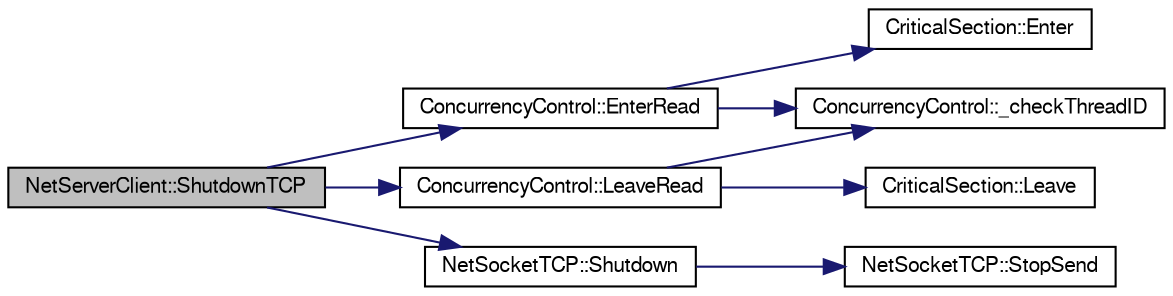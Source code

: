 digraph G
{
  edge [fontname="FreeSans",fontsize="10",labelfontname="FreeSans",labelfontsize="10"];
  node [fontname="FreeSans",fontsize="10",shape=record];
  rankdir=LR;
  Node1 [label="NetServerClient::ShutdownTCP",height=0.2,width=0.4,color="black", fillcolor="grey75", style="filled" fontcolor="black"];
  Node1 -> Node2 [color="midnightblue",fontsize="10",style="solid",fontname="FreeSans"];
  Node2 [label="ConcurrencyControl::EnterRead",height=0.2,width=0.4,color="black", fillcolor="white", style="filled",URL="$class_concurrency_control.html#abe8b564fe7bc17347992097100ea9221"];
  Node2 -> Node3 [color="midnightblue",fontsize="10",style="solid",fontname="FreeSans"];
  Node3 [label="ConcurrencyControl::_checkThreadID",height=0.2,width=0.4,color="black", fillcolor="white", style="filled",URL="$class_concurrency_control.html#ac604c1d64a32144473304d098763e383"];
  Node2 -> Node4 [color="midnightblue",fontsize="10",style="solid",fontname="FreeSans"];
  Node4 [label="CriticalSection::Enter",height=0.2,width=0.4,color="black", fillcolor="white", style="filled",URL="$class_critical_section.html#a509be5342b2f07ae06e1af5d9e08b871"];
  Node1 -> Node5 [color="midnightblue",fontsize="10",style="solid",fontname="FreeSans"];
  Node5 [label="ConcurrencyControl::LeaveRead",height=0.2,width=0.4,color="black", fillcolor="white", style="filled",URL="$class_concurrency_control.html#ab4c521c9021970df157fd9d8dd6b3964"];
  Node5 -> Node3 [color="midnightblue",fontsize="10",style="solid",fontname="FreeSans"];
  Node5 -> Node6 [color="midnightblue",fontsize="10",style="solid",fontname="FreeSans"];
  Node6 [label="CriticalSection::Leave",height=0.2,width=0.4,color="black", fillcolor="white", style="filled",URL="$class_critical_section.html#a6fa0931385f066492f31fc98e3fca657"];
  Node1 -> Node7 [color="midnightblue",fontsize="10",style="solid",fontname="FreeSans"];
  Node7 [label="NetSocketTCP::Shutdown",height=0.2,width=0.4,color="black", fillcolor="white", style="filled",URL="$class_net_socket_t_c_p.html#a31775717fef7b062f9af098ca5e6b7c9"];
  Node7 -> Node8 [color="midnightblue",fontsize="10",style="solid",fontname="FreeSans"];
  Node8 [label="NetSocketTCP::StopSend",height=0.2,width=0.4,color="black", fillcolor="white", style="filled",URL="$class_net_socket_t_c_p.html#a71e478845fc449fc9fccaa098db37c50"];
}
